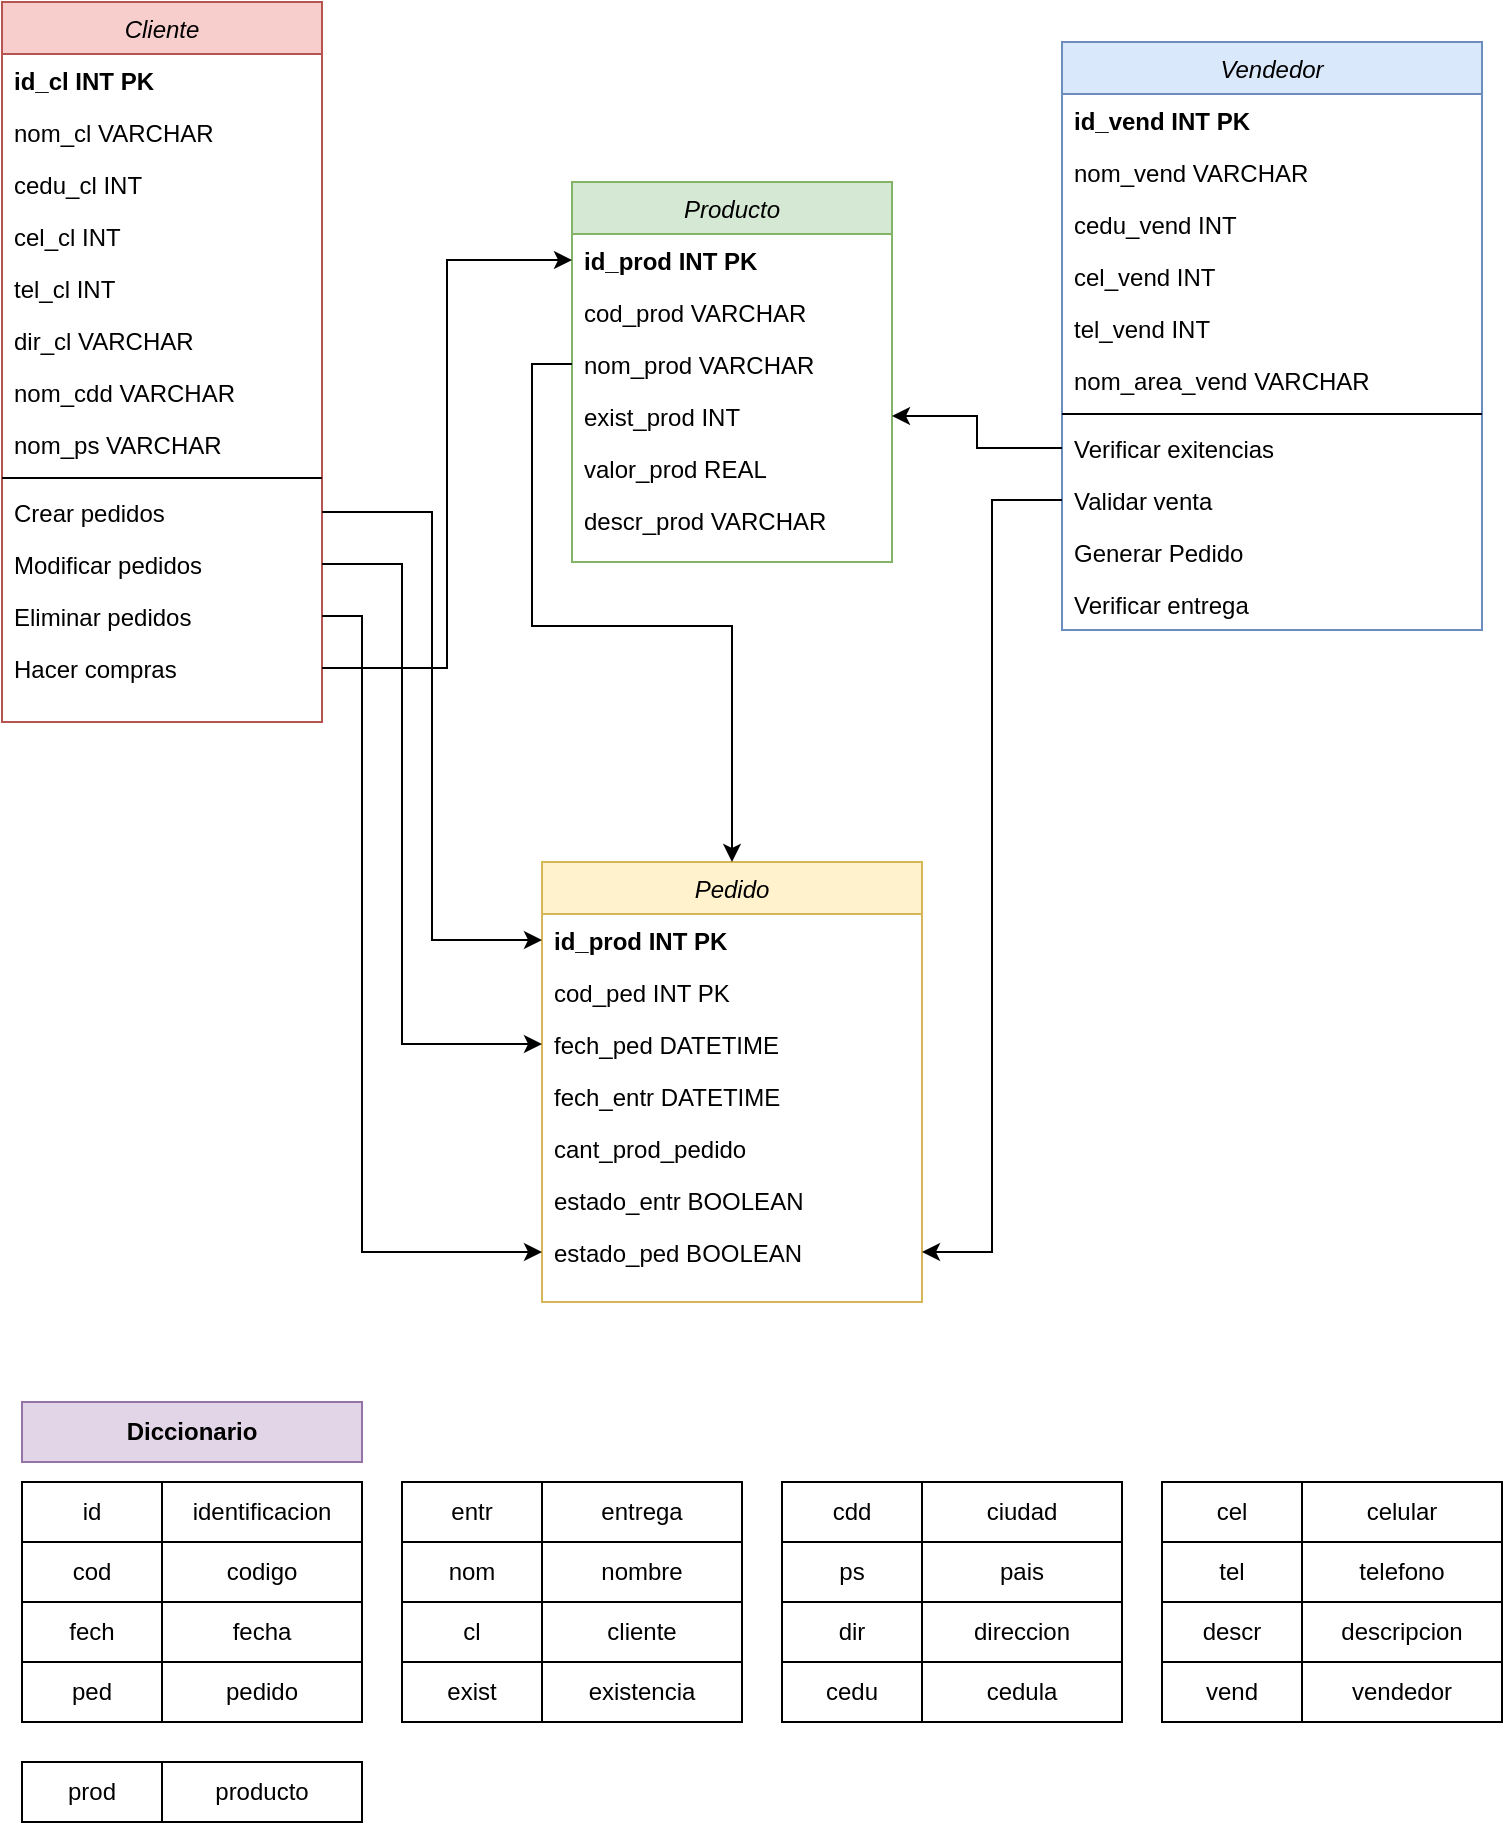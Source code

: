 <mxfile version="20.4.0" type="github">
  <diagram id="C5RBs43oDa-KdzZeNtuy" name="Page-1">
    <mxGraphModel dx="1102" dy="614" grid="1" gridSize="10" guides="1" tooltips="1" connect="1" arrows="1" fold="1" page="1" pageScale="1" pageWidth="827" pageHeight="1169" math="0" shadow="0">
      <root>
        <mxCell id="WIyWlLk6GJQsqaUBKTNV-0" />
        <mxCell id="WIyWlLk6GJQsqaUBKTNV-1" parent="WIyWlLk6GJQsqaUBKTNV-0" />
        <mxCell id="zkfFHV4jXpPFQw0GAbJ--17" value="Cliente" style="swimlane;fontStyle=2;align=center;verticalAlign=top;childLayout=stackLayout;horizontal=1;startSize=26;horizontalStack=0;resizeParent=1;resizeLast=0;collapsible=1;marginBottom=0;rounded=0;shadow=0;strokeWidth=1;fillColor=#f8cecc;strokeColor=#b85450;" parent="WIyWlLk6GJQsqaUBKTNV-1" vertex="1">
          <mxGeometry x="40" y="90" width="160" height="360" as="geometry">
            <mxRectangle x="550" y="140" width="160" height="26" as="alternateBounds" />
          </mxGeometry>
        </mxCell>
        <mxCell id="zkfFHV4jXpPFQw0GAbJ--18" value="id_cl INT PK" style="text;align=left;verticalAlign=top;spacingLeft=4;spacingRight=4;overflow=hidden;rotatable=0;points=[[0,0.5],[1,0.5]];portConstraint=eastwest;fontStyle=1" parent="zkfFHV4jXpPFQw0GAbJ--17" vertex="1">
          <mxGeometry y="26" width="160" height="26" as="geometry" />
        </mxCell>
        <mxCell id="zkfFHV4jXpPFQw0GAbJ--19" value="nom_cl VARCHAR" style="text;align=left;verticalAlign=top;spacingLeft=4;spacingRight=4;overflow=hidden;rotatable=0;points=[[0,0.5],[1,0.5]];portConstraint=eastwest;rounded=0;shadow=0;html=0;" parent="zkfFHV4jXpPFQw0GAbJ--17" vertex="1">
          <mxGeometry y="52" width="160" height="26" as="geometry" />
        </mxCell>
        <mxCell id="NU6iQeIx0yjP6UdHjx9D-26" value="cedu_cl INT " style="text;align=left;verticalAlign=top;spacingLeft=4;spacingRight=4;overflow=hidden;rotatable=0;points=[[0,0.5],[1,0.5]];portConstraint=eastwest;rounded=0;shadow=0;html=0;" vertex="1" parent="zkfFHV4jXpPFQw0GAbJ--17">
          <mxGeometry y="78" width="160" height="26" as="geometry" />
        </mxCell>
        <mxCell id="NU6iQeIx0yjP6UdHjx9D-25" value="cel_cl INT" style="text;align=left;verticalAlign=top;spacingLeft=4;spacingRight=4;overflow=hidden;rotatable=0;points=[[0,0.5],[1,0.5]];portConstraint=eastwest;rounded=0;shadow=0;html=0;" vertex="1" parent="zkfFHV4jXpPFQw0GAbJ--17">
          <mxGeometry y="104" width="160" height="26" as="geometry" />
        </mxCell>
        <mxCell id="NU6iQeIx0yjP6UdHjx9D-27" value="tel_cl INT " style="text;align=left;verticalAlign=top;spacingLeft=4;spacingRight=4;overflow=hidden;rotatable=0;points=[[0,0.5],[1,0.5]];portConstraint=eastwest;rounded=0;shadow=0;html=0;" vertex="1" parent="zkfFHV4jXpPFQw0GAbJ--17">
          <mxGeometry y="130" width="160" height="26" as="geometry" />
        </mxCell>
        <mxCell id="NU6iQeIx0yjP6UdHjx9D-30" value="dir_cl VARCHAR" style="text;align=left;verticalAlign=top;spacingLeft=4;spacingRight=4;overflow=hidden;rotatable=0;points=[[0,0.5],[1,0.5]];portConstraint=eastwest;rounded=0;shadow=0;html=0;" vertex="1" parent="zkfFHV4jXpPFQw0GAbJ--17">
          <mxGeometry y="156" width="160" height="26" as="geometry" />
        </mxCell>
        <mxCell id="NU6iQeIx0yjP6UdHjx9D-28" value="nom_cdd VARCHAR" style="text;align=left;verticalAlign=top;spacingLeft=4;spacingRight=4;overflow=hidden;rotatable=0;points=[[0,0.5],[1,0.5]];portConstraint=eastwest;rounded=0;shadow=0;html=0;" vertex="1" parent="zkfFHV4jXpPFQw0GAbJ--17">
          <mxGeometry y="182" width="160" height="26" as="geometry" />
        </mxCell>
        <mxCell id="NU6iQeIx0yjP6UdHjx9D-29" value="nom_ps VARCHAR" style="text;align=left;verticalAlign=top;spacingLeft=4;spacingRight=4;overflow=hidden;rotatable=0;points=[[0,0.5],[1,0.5]];portConstraint=eastwest;rounded=0;shadow=0;html=0;" vertex="1" parent="zkfFHV4jXpPFQw0GAbJ--17">
          <mxGeometry y="208" width="160" height="26" as="geometry" />
        </mxCell>
        <mxCell id="zkfFHV4jXpPFQw0GAbJ--23" value="" style="line;html=1;strokeWidth=1;align=left;verticalAlign=middle;spacingTop=-1;spacingLeft=3;spacingRight=3;rotatable=0;labelPosition=right;points=[];portConstraint=eastwest;" parent="zkfFHV4jXpPFQw0GAbJ--17" vertex="1">
          <mxGeometry y="234" width="160" height="8" as="geometry" />
        </mxCell>
        <mxCell id="zkfFHV4jXpPFQw0GAbJ--25" value="Crear pedidos" style="text;align=left;verticalAlign=top;spacingLeft=4;spacingRight=4;overflow=hidden;rotatable=0;points=[[0,0.5],[1,0.5]];portConstraint=eastwest;" parent="zkfFHV4jXpPFQw0GAbJ--17" vertex="1">
          <mxGeometry y="242" width="160" height="26" as="geometry" />
        </mxCell>
        <mxCell id="NU6iQeIx0yjP6UdHjx9D-36" value="Modificar pedidos" style="text;align=left;verticalAlign=top;spacingLeft=4;spacingRight=4;overflow=hidden;rotatable=0;points=[[0,0.5],[1,0.5]];portConstraint=eastwest;" vertex="1" parent="zkfFHV4jXpPFQw0GAbJ--17">
          <mxGeometry y="268" width="160" height="26" as="geometry" />
        </mxCell>
        <mxCell id="NU6iQeIx0yjP6UdHjx9D-37" value="Eliminar pedidos" style="text;align=left;verticalAlign=top;spacingLeft=4;spacingRight=4;overflow=hidden;rotatable=0;points=[[0,0.5],[1,0.5]];portConstraint=eastwest;" vertex="1" parent="zkfFHV4jXpPFQw0GAbJ--17">
          <mxGeometry y="294" width="160" height="26" as="geometry" />
        </mxCell>
        <mxCell id="NU6iQeIx0yjP6UdHjx9D-39" value="Hacer compras" style="text;align=left;verticalAlign=top;spacingLeft=4;spacingRight=4;overflow=hidden;rotatable=0;points=[[0,0.5],[1,0.5]];portConstraint=eastwest;" vertex="1" parent="zkfFHV4jXpPFQw0GAbJ--17">
          <mxGeometry y="320" width="160" height="26" as="geometry" />
        </mxCell>
        <mxCell id="NU6iQeIx0yjP6UdHjx9D-0" value="Pedido" style="swimlane;fontStyle=2;align=center;verticalAlign=top;childLayout=stackLayout;horizontal=1;startSize=26;horizontalStack=0;resizeParent=1;resizeLast=0;collapsible=1;marginBottom=0;rounded=0;shadow=0;strokeWidth=1;fillColor=#fff2cc;strokeColor=#d6b656;" vertex="1" parent="WIyWlLk6GJQsqaUBKTNV-1">
          <mxGeometry x="310" y="520" width="190" height="220" as="geometry">
            <mxRectangle x="230" y="140" width="160" height="26" as="alternateBounds" />
          </mxGeometry>
        </mxCell>
        <mxCell id="NU6iQeIx0yjP6UdHjx9D-32" value="id_prod INT PK " style="text;align=left;verticalAlign=top;spacingLeft=4;spacingRight=4;overflow=hidden;rotatable=0;points=[[0,0.5],[1,0.5]];portConstraint=eastwest;fontStyle=1" vertex="1" parent="NU6iQeIx0yjP6UdHjx9D-0">
          <mxGeometry y="26" width="190" height="26" as="geometry" />
        </mxCell>
        <mxCell id="NU6iQeIx0yjP6UdHjx9D-1" value="cod_ped INT PK" style="text;align=left;verticalAlign=top;spacingLeft=4;spacingRight=4;overflow=hidden;rotatable=0;points=[[0,0.5],[1,0.5]];portConstraint=eastwest;" vertex="1" parent="NU6iQeIx0yjP6UdHjx9D-0">
          <mxGeometry y="52" width="190" height="26" as="geometry" />
        </mxCell>
        <mxCell id="NU6iQeIx0yjP6UdHjx9D-2" value="fech_ped DATETIME" style="text;align=left;verticalAlign=top;spacingLeft=4;spacingRight=4;overflow=hidden;rotatable=0;points=[[0,0.5],[1,0.5]];portConstraint=eastwest;rounded=0;shadow=0;html=0;" vertex="1" parent="NU6iQeIx0yjP6UdHjx9D-0">
          <mxGeometry y="78" width="190" height="26" as="geometry" />
        </mxCell>
        <mxCell id="NU6iQeIx0yjP6UdHjx9D-31" value="fech_entr DATETIME" style="text;align=left;verticalAlign=top;spacingLeft=4;spacingRight=4;overflow=hidden;rotatable=0;points=[[0,0.5],[1,0.5]];portConstraint=eastwest;rounded=0;shadow=0;html=0;" vertex="1" parent="NU6iQeIx0yjP6UdHjx9D-0">
          <mxGeometry y="104" width="190" height="26" as="geometry" />
        </mxCell>
        <mxCell id="NU6iQeIx0yjP6UdHjx9D-34" value="cant_prod_pedido" style="text;align=left;verticalAlign=top;spacingLeft=4;spacingRight=4;overflow=hidden;rotatable=0;points=[[0,0.5],[1,0.5]];portConstraint=eastwest;rounded=0;shadow=0;html=0;" vertex="1" parent="NU6iQeIx0yjP6UdHjx9D-0">
          <mxGeometry y="130" width="190" height="26" as="geometry" />
        </mxCell>
        <mxCell id="NU6iQeIx0yjP6UdHjx9D-35" value="estado_entr BOOLEAN" style="text;align=left;verticalAlign=top;spacingLeft=4;spacingRight=4;overflow=hidden;rotatable=0;points=[[0,0.5],[1,0.5]];portConstraint=eastwest;rounded=0;shadow=0;html=0;" vertex="1" parent="NU6iQeIx0yjP6UdHjx9D-0">
          <mxGeometry y="156" width="190" height="26" as="geometry" />
        </mxCell>
        <mxCell id="NU6iQeIx0yjP6UdHjx9D-3" value="estado_ped BOOLEAN" style="text;align=left;verticalAlign=top;spacingLeft=4;spacingRight=4;overflow=hidden;rotatable=0;points=[[0,0.5],[1,0.5]];portConstraint=eastwest;rounded=0;shadow=0;html=0;" vertex="1" parent="NU6iQeIx0yjP6UdHjx9D-0">
          <mxGeometry y="182" width="190" height="26" as="geometry" />
        </mxCell>
        <mxCell id="NU6iQeIx0yjP6UdHjx9D-6" value="Vendedor" style="swimlane;fontStyle=2;align=center;verticalAlign=top;childLayout=stackLayout;horizontal=1;startSize=26;horizontalStack=0;resizeParent=1;resizeLast=0;collapsible=1;marginBottom=0;rounded=0;shadow=0;strokeWidth=1;fillColor=#dae8fc;strokeColor=#6c8ebf;" vertex="1" parent="WIyWlLk6GJQsqaUBKTNV-1">
          <mxGeometry x="570" y="110" width="210" height="294" as="geometry">
            <mxRectangle x="550" y="140" width="160" height="26" as="alternateBounds" />
          </mxGeometry>
        </mxCell>
        <mxCell id="NU6iQeIx0yjP6UdHjx9D-7" value="id_vend INT PK" style="text;align=left;verticalAlign=top;spacingLeft=4;spacingRight=4;overflow=hidden;rotatable=0;points=[[0,0.5],[1,0.5]];portConstraint=eastwest;fontStyle=1" vertex="1" parent="NU6iQeIx0yjP6UdHjx9D-6">
          <mxGeometry y="26" width="210" height="26" as="geometry" />
        </mxCell>
        <mxCell id="NU6iQeIx0yjP6UdHjx9D-24" value="nom_vend VARCHAR" style="text;align=left;verticalAlign=top;spacingLeft=4;spacingRight=4;overflow=hidden;rotatable=0;points=[[0,0.5],[1,0.5]];portConstraint=eastwest;rounded=0;shadow=0;html=0;" vertex="1" parent="NU6iQeIx0yjP6UdHjx9D-6">
          <mxGeometry y="52" width="210" height="26" as="geometry" />
        </mxCell>
        <mxCell id="NU6iQeIx0yjP6UdHjx9D-8" value="cedu_vend INT " style="text;align=left;verticalAlign=top;spacingLeft=4;spacingRight=4;overflow=hidden;rotatable=0;points=[[0,0.5],[1,0.5]];portConstraint=eastwest;rounded=0;shadow=0;html=0;" vertex="1" parent="NU6iQeIx0yjP6UdHjx9D-6">
          <mxGeometry y="78" width="210" height="26" as="geometry" />
        </mxCell>
        <mxCell id="NU6iQeIx0yjP6UdHjx9D-9" value="cel_vend INT" style="text;align=left;verticalAlign=top;spacingLeft=4;spacingRight=4;overflow=hidden;rotatable=0;points=[[0,0.5],[1,0.5]];portConstraint=eastwest;rounded=0;shadow=0;html=0;" vertex="1" parent="NU6iQeIx0yjP6UdHjx9D-6">
          <mxGeometry y="104" width="210" height="26" as="geometry" />
        </mxCell>
        <mxCell id="NU6iQeIx0yjP6UdHjx9D-10" value="tel_vend INT " style="text;align=left;verticalAlign=top;spacingLeft=4;spacingRight=4;overflow=hidden;rotatable=0;points=[[0,0.5],[1,0.5]];portConstraint=eastwest;rounded=0;shadow=0;html=0;" vertex="1" parent="NU6iQeIx0yjP6UdHjx9D-6">
          <mxGeometry y="130" width="210" height="26" as="geometry" />
        </mxCell>
        <mxCell id="NU6iQeIx0yjP6UdHjx9D-11" value="nom_area_vend VARCHAR" style="text;align=left;verticalAlign=top;spacingLeft=4;spacingRight=4;overflow=hidden;rotatable=0;points=[[0,0.5],[1,0.5]];portConstraint=eastwest;rounded=0;shadow=0;html=0;" vertex="1" parent="NU6iQeIx0yjP6UdHjx9D-6">
          <mxGeometry y="156" width="210" height="26" as="geometry" />
        </mxCell>
        <mxCell id="NU6iQeIx0yjP6UdHjx9D-12" value="" style="line;html=1;strokeWidth=1;align=left;verticalAlign=middle;spacingTop=-1;spacingLeft=3;spacingRight=3;rotatable=0;labelPosition=right;points=[];portConstraint=eastwest;" vertex="1" parent="NU6iQeIx0yjP6UdHjx9D-6">
          <mxGeometry y="182" width="210" height="8" as="geometry" />
        </mxCell>
        <mxCell id="NU6iQeIx0yjP6UdHjx9D-43" value="Verificar exitencias" style="text;align=left;verticalAlign=top;spacingLeft=4;spacingRight=4;overflow=hidden;rotatable=0;points=[[0,0.5],[1,0.5]];portConstraint=eastwest;" vertex="1" parent="NU6iQeIx0yjP6UdHjx9D-6">
          <mxGeometry y="190" width="210" height="26" as="geometry" />
        </mxCell>
        <mxCell id="NU6iQeIx0yjP6UdHjx9D-13" value="Validar venta" style="text;align=left;verticalAlign=top;spacingLeft=4;spacingRight=4;overflow=hidden;rotatable=0;points=[[0,0.5],[1,0.5]];portConstraint=eastwest;" vertex="1" parent="NU6iQeIx0yjP6UdHjx9D-6">
          <mxGeometry y="216" width="210" height="26" as="geometry" />
        </mxCell>
        <mxCell id="NU6iQeIx0yjP6UdHjx9D-14" value="Generar Pedido" style="text;align=left;verticalAlign=top;spacingLeft=4;spacingRight=4;overflow=hidden;rotatable=0;points=[[0,0.5],[1,0.5]];portConstraint=eastwest;" vertex="1" parent="NU6iQeIx0yjP6UdHjx9D-6">
          <mxGeometry y="242" width="210" height="26" as="geometry" />
        </mxCell>
        <mxCell id="NU6iQeIx0yjP6UdHjx9D-42" value="Verificar entrega" style="text;align=left;verticalAlign=top;spacingLeft=4;spacingRight=4;overflow=hidden;rotatable=0;points=[[0,0.5],[1,0.5]];portConstraint=eastwest;" vertex="1" parent="NU6iQeIx0yjP6UdHjx9D-6">
          <mxGeometry y="268" width="210" height="26" as="geometry" />
        </mxCell>
        <mxCell id="NU6iQeIx0yjP6UdHjx9D-15" value="Producto" style="swimlane;fontStyle=2;align=center;verticalAlign=top;childLayout=stackLayout;horizontal=1;startSize=26;horizontalStack=0;resizeParent=1;resizeLast=0;collapsible=1;marginBottom=0;rounded=0;shadow=0;strokeWidth=1;fillColor=#d5e8d4;strokeColor=#82b366;" vertex="1" parent="WIyWlLk6GJQsqaUBKTNV-1">
          <mxGeometry x="325" y="180" width="160" height="190" as="geometry">
            <mxRectangle x="550" y="140" width="160" height="26" as="alternateBounds" />
          </mxGeometry>
        </mxCell>
        <mxCell id="NU6iQeIx0yjP6UdHjx9D-16" value="id_prod INT PK " style="text;align=left;verticalAlign=top;spacingLeft=4;spacingRight=4;overflow=hidden;rotatable=0;points=[[0,0.5],[1,0.5]];portConstraint=eastwest;fontStyle=1" vertex="1" parent="NU6iQeIx0yjP6UdHjx9D-15">
          <mxGeometry y="26" width="160" height="26" as="geometry" />
        </mxCell>
        <mxCell id="NU6iQeIx0yjP6UdHjx9D-17" value="cod_prod VARCHAR" style="text;align=left;verticalAlign=top;spacingLeft=4;spacingRight=4;overflow=hidden;rotatable=0;points=[[0,0.5],[1,0.5]];portConstraint=eastwest;rounded=0;shadow=0;html=0;" vertex="1" parent="NU6iQeIx0yjP6UdHjx9D-15">
          <mxGeometry y="52" width="160" height="26" as="geometry" />
        </mxCell>
        <mxCell id="NU6iQeIx0yjP6UdHjx9D-18" value="nom_prod VARCHAR" style="text;align=left;verticalAlign=top;spacingLeft=4;spacingRight=4;overflow=hidden;rotatable=0;points=[[0,0.5],[1,0.5]];portConstraint=eastwest;rounded=0;shadow=0;html=0;" vertex="1" parent="NU6iQeIx0yjP6UdHjx9D-15">
          <mxGeometry y="78" width="160" height="26" as="geometry" />
        </mxCell>
        <mxCell id="NU6iQeIx0yjP6UdHjx9D-44" value="exist_prod INT" style="text;align=left;verticalAlign=top;spacingLeft=4;spacingRight=4;overflow=hidden;rotatable=0;points=[[0,0.5],[1,0.5]];portConstraint=eastwest;rounded=0;shadow=0;html=0;" vertex="1" parent="NU6iQeIx0yjP6UdHjx9D-15">
          <mxGeometry y="104" width="160" height="26" as="geometry" />
        </mxCell>
        <mxCell id="NU6iQeIx0yjP6UdHjx9D-19" value="valor_prod REAL" style="text;align=left;verticalAlign=top;spacingLeft=4;spacingRight=4;overflow=hidden;rotatable=0;points=[[0,0.5],[1,0.5]];portConstraint=eastwest;rounded=0;shadow=0;html=0;" vertex="1" parent="NU6iQeIx0yjP6UdHjx9D-15">
          <mxGeometry y="130" width="160" height="26" as="geometry" />
        </mxCell>
        <mxCell id="NU6iQeIx0yjP6UdHjx9D-33" value="descr_prod VARCHAR" style="text;align=left;verticalAlign=top;spacingLeft=4;spacingRight=4;overflow=hidden;rotatable=0;points=[[0,0.5],[1,0.5]];portConstraint=eastwest;rounded=0;shadow=0;html=0;" vertex="1" parent="NU6iQeIx0yjP6UdHjx9D-15">
          <mxGeometry y="156" width="160" height="26" as="geometry" />
        </mxCell>
        <mxCell id="NU6iQeIx0yjP6UdHjx9D-45" style="edgeStyle=orthogonalEdgeStyle;rounded=0;orthogonalLoop=1;jettySize=auto;html=1;entryX=0;entryY=0.5;entryDx=0;entryDy=0;" edge="1" parent="WIyWlLk6GJQsqaUBKTNV-1" source="zkfFHV4jXpPFQw0GAbJ--25" target="NU6iQeIx0yjP6UdHjx9D-32">
          <mxGeometry relative="1" as="geometry" />
        </mxCell>
        <mxCell id="NU6iQeIx0yjP6UdHjx9D-46" style="edgeStyle=orthogonalEdgeStyle;rounded=0;orthogonalLoop=1;jettySize=auto;html=1;" edge="1" parent="WIyWlLk6GJQsqaUBKTNV-1" source="NU6iQeIx0yjP6UdHjx9D-36" target="NU6iQeIx0yjP6UdHjx9D-2">
          <mxGeometry relative="1" as="geometry">
            <Array as="points">
              <mxPoint x="240" y="371" />
              <mxPoint x="240" y="611" />
            </Array>
          </mxGeometry>
        </mxCell>
        <mxCell id="NU6iQeIx0yjP6UdHjx9D-47" style="edgeStyle=orthogonalEdgeStyle;rounded=0;orthogonalLoop=1;jettySize=auto;html=1;entryX=0;entryY=0.5;entryDx=0;entryDy=0;" edge="1" parent="WIyWlLk6GJQsqaUBKTNV-1" source="NU6iQeIx0yjP6UdHjx9D-39" target="NU6iQeIx0yjP6UdHjx9D-16">
          <mxGeometry relative="1" as="geometry" />
        </mxCell>
        <mxCell id="NU6iQeIx0yjP6UdHjx9D-48" style="edgeStyle=orthogonalEdgeStyle;rounded=0;orthogonalLoop=1;jettySize=auto;html=1;entryX=0;entryY=0.5;entryDx=0;entryDy=0;" edge="1" parent="WIyWlLk6GJQsqaUBKTNV-1" source="NU6iQeIx0yjP6UdHjx9D-37" target="NU6iQeIx0yjP6UdHjx9D-3">
          <mxGeometry relative="1" as="geometry">
            <Array as="points">
              <mxPoint x="220" y="397" />
              <mxPoint x="220" y="715" />
            </Array>
          </mxGeometry>
        </mxCell>
        <mxCell id="NU6iQeIx0yjP6UdHjx9D-50" style="edgeStyle=orthogonalEdgeStyle;rounded=0;orthogonalLoop=1;jettySize=auto;html=1;entryX=1;entryY=0.5;entryDx=0;entryDy=0;" edge="1" parent="WIyWlLk6GJQsqaUBKTNV-1" source="NU6iQeIx0yjP6UdHjx9D-43" target="NU6iQeIx0yjP6UdHjx9D-44">
          <mxGeometry relative="1" as="geometry" />
        </mxCell>
        <mxCell id="NU6iQeIx0yjP6UdHjx9D-51" style="edgeStyle=orthogonalEdgeStyle;rounded=0;orthogonalLoop=1;jettySize=auto;html=1;entryX=1;entryY=0.5;entryDx=0;entryDy=0;" edge="1" parent="WIyWlLk6GJQsqaUBKTNV-1" source="NU6iQeIx0yjP6UdHjx9D-13" target="NU6iQeIx0yjP6UdHjx9D-3">
          <mxGeometry relative="1" as="geometry" />
        </mxCell>
        <mxCell id="NU6iQeIx0yjP6UdHjx9D-53" style="edgeStyle=orthogonalEdgeStyle;rounded=0;orthogonalLoop=1;jettySize=auto;html=1;entryX=0.5;entryY=0;entryDx=0;entryDy=0;" edge="1" parent="WIyWlLk6GJQsqaUBKTNV-1" source="NU6iQeIx0yjP6UdHjx9D-18" target="NU6iQeIx0yjP6UdHjx9D-0">
          <mxGeometry relative="1" as="geometry" />
        </mxCell>
        <mxCell id="NU6iQeIx0yjP6UdHjx9D-54" value="&lt;b&gt;Diccionario&lt;/b&gt;" style="rounded=0;whiteSpace=wrap;html=1;fillColor=#e1d5e7;strokeColor=#9673a6;" vertex="1" parent="WIyWlLk6GJQsqaUBKTNV-1">
          <mxGeometry x="50" y="790" width="170" height="30" as="geometry" />
        </mxCell>
        <mxCell id="NU6iQeIx0yjP6UdHjx9D-56" value="id" style="rounded=0;whiteSpace=wrap;html=1;" vertex="1" parent="WIyWlLk6GJQsqaUBKTNV-1">
          <mxGeometry x="50" y="830" width="70" height="30" as="geometry" />
        </mxCell>
        <mxCell id="NU6iQeIx0yjP6UdHjx9D-57" value="identificacion" style="rounded=0;whiteSpace=wrap;html=1;" vertex="1" parent="WIyWlLk6GJQsqaUBKTNV-1">
          <mxGeometry x="120" y="830" width="100" height="30" as="geometry" />
        </mxCell>
        <mxCell id="NU6iQeIx0yjP6UdHjx9D-58" value="cod" style="rounded=0;whiteSpace=wrap;html=1;" vertex="1" parent="WIyWlLk6GJQsqaUBKTNV-1">
          <mxGeometry x="50" y="860" width="70" height="30" as="geometry" />
        </mxCell>
        <mxCell id="NU6iQeIx0yjP6UdHjx9D-59" value="codigo" style="rounded=0;whiteSpace=wrap;html=1;" vertex="1" parent="WIyWlLk6GJQsqaUBKTNV-1">
          <mxGeometry x="120" y="860" width="100" height="30" as="geometry" />
        </mxCell>
        <mxCell id="NU6iQeIx0yjP6UdHjx9D-60" value="fech" style="rounded=0;whiteSpace=wrap;html=1;" vertex="1" parent="WIyWlLk6GJQsqaUBKTNV-1">
          <mxGeometry x="50" y="890" width="70" height="30" as="geometry" />
        </mxCell>
        <mxCell id="NU6iQeIx0yjP6UdHjx9D-61" value="fecha" style="rounded=0;whiteSpace=wrap;html=1;" vertex="1" parent="WIyWlLk6GJQsqaUBKTNV-1">
          <mxGeometry x="120" y="890" width="100" height="30" as="geometry" />
        </mxCell>
        <mxCell id="NU6iQeIx0yjP6UdHjx9D-62" value="ped" style="rounded=0;whiteSpace=wrap;html=1;" vertex="1" parent="WIyWlLk6GJQsqaUBKTNV-1">
          <mxGeometry x="50" y="920" width="70" height="30" as="geometry" />
        </mxCell>
        <mxCell id="NU6iQeIx0yjP6UdHjx9D-63" value="pedido" style="rounded=0;whiteSpace=wrap;html=1;" vertex="1" parent="WIyWlLk6GJQsqaUBKTNV-1">
          <mxGeometry x="120" y="920" width="100" height="30" as="geometry" />
        </mxCell>
        <mxCell id="NU6iQeIx0yjP6UdHjx9D-64" value="entr" style="rounded=0;whiteSpace=wrap;html=1;" vertex="1" parent="WIyWlLk6GJQsqaUBKTNV-1">
          <mxGeometry x="240" y="830" width="70" height="30" as="geometry" />
        </mxCell>
        <mxCell id="NU6iQeIx0yjP6UdHjx9D-65" value="entrega" style="rounded=0;whiteSpace=wrap;html=1;" vertex="1" parent="WIyWlLk6GJQsqaUBKTNV-1">
          <mxGeometry x="310" y="830" width="100" height="30" as="geometry" />
        </mxCell>
        <mxCell id="NU6iQeIx0yjP6UdHjx9D-66" value="nom" style="rounded=0;whiteSpace=wrap;html=1;" vertex="1" parent="WIyWlLk6GJQsqaUBKTNV-1">
          <mxGeometry x="240" y="860" width="70" height="30" as="geometry" />
        </mxCell>
        <mxCell id="NU6iQeIx0yjP6UdHjx9D-67" value="nombre" style="rounded=0;whiteSpace=wrap;html=1;" vertex="1" parent="WIyWlLk6GJQsqaUBKTNV-1">
          <mxGeometry x="310" y="860" width="100" height="30" as="geometry" />
        </mxCell>
        <mxCell id="NU6iQeIx0yjP6UdHjx9D-68" value="cl" style="rounded=0;whiteSpace=wrap;html=1;" vertex="1" parent="WIyWlLk6GJQsqaUBKTNV-1">
          <mxGeometry x="240" y="890" width="70" height="30" as="geometry" />
        </mxCell>
        <mxCell id="NU6iQeIx0yjP6UdHjx9D-69" value="cliente" style="rounded=0;whiteSpace=wrap;html=1;" vertex="1" parent="WIyWlLk6GJQsqaUBKTNV-1">
          <mxGeometry x="310" y="890" width="100" height="30" as="geometry" />
        </mxCell>
        <mxCell id="NU6iQeIx0yjP6UdHjx9D-70" value="exist" style="rounded=0;whiteSpace=wrap;html=1;" vertex="1" parent="WIyWlLk6GJQsqaUBKTNV-1">
          <mxGeometry x="240" y="920" width="70" height="30" as="geometry" />
        </mxCell>
        <mxCell id="NU6iQeIx0yjP6UdHjx9D-71" value="existencia" style="rounded=0;whiteSpace=wrap;html=1;" vertex="1" parent="WIyWlLk6GJQsqaUBKTNV-1">
          <mxGeometry x="310" y="920" width="100" height="30" as="geometry" />
        </mxCell>
        <mxCell id="NU6iQeIx0yjP6UdHjx9D-72" value="cdd" style="rounded=0;whiteSpace=wrap;html=1;" vertex="1" parent="WIyWlLk6GJQsqaUBKTNV-1">
          <mxGeometry x="430" y="830" width="70" height="30" as="geometry" />
        </mxCell>
        <mxCell id="NU6iQeIx0yjP6UdHjx9D-73" value="ciudad" style="rounded=0;whiteSpace=wrap;html=1;" vertex="1" parent="WIyWlLk6GJQsqaUBKTNV-1">
          <mxGeometry x="500" y="830" width="100" height="30" as="geometry" />
        </mxCell>
        <mxCell id="NU6iQeIx0yjP6UdHjx9D-74" value="ps" style="rounded=0;whiteSpace=wrap;html=1;" vertex="1" parent="WIyWlLk6GJQsqaUBKTNV-1">
          <mxGeometry x="430" y="860" width="70" height="30" as="geometry" />
        </mxCell>
        <mxCell id="NU6iQeIx0yjP6UdHjx9D-75" value="pais" style="rounded=0;whiteSpace=wrap;html=1;" vertex="1" parent="WIyWlLk6GJQsqaUBKTNV-1">
          <mxGeometry x="500" y="860" width="100" height="30" as="geometry" />
        </mxCell>
        <mxCell id="NU6iQeIx0yjP6UdHjx9D-76" value="dir" style="rounded=0;whiteSpace=wrap;html=1;" vertex="1" parent="WIyWlLk6GJQsqaUBKTNV-1">
          <mxGeometry x="430" y="890" width="70" height="30" as="geometry" />
        </mxCell>
        <mxCell id="NU6iQeIx0yjP6UdHjx9D-77" value="direccion" style="rounded=0;whiteSpace=wrap;html=1;" vertex="1" parent="WIyWlLk6GJQsqaUBKTNV-1">
          <mxGeometry x="500" y="890" width="100" height="30" as="geometry" />
        </mxCell>
        <mxCell id="NU6iQeIx0yjP6UdHjx9D-78" value="cedu" style="rounded=0;whiteSpace=wrap;html=1;" vertex="1" parent="WIyWlLk6GJQsqaUBKTNV-1">
          <mxGeometry x="430" y="920" width="70" height="30" as="geometry" />
        </mxCell>
        <mxCell id="NU6iQeIx0yjP6UdHjx9D-79" value="cedula" style="rounded=0;whiteSpace=wrap;html=1;" vertex="1" parent="WIyWlLk6GJQsqaUBKTNV-1">
          <mxGeometry x="500" y="920" width="100" height="30" as="geometry" />
        </mxCell>
        <mxCell id="NU6iQeIx0yjP6UdHjx9D-88" value="cel" style="rounded=0;whiteSpace=wrap;html=1;" vertex="1" parent="WIyWlLk6GJQsqaUBKTNV-1">
          <mxGeometry x="620" y="830" width="70" height="30" as="geometry" />
        </mxCell>
        <mxCell id="NU6iQeIx0yjP6UdHjx9D-89" value="celular" style="rounded=0;whiteSpace=wrap;html=1;" vertex="1" parent="WIyWlLk6GJQsqaUBKTNV-1">
          <mxGeometry x="690" y="830" width="100" height="30" as="geometry" />
        </mxCell>
        <mxCell id="NU6iQeIx0yjP6UdHjx9D-90" value="tel" style="rounded=0;whiteSpace=wrap;html=1;" vertex="1" parent="WIyWlLk6GJQsqaUBKTNV-1">
          <mxGeometry x="620" y="860" width="70" height="30" as="geometry" />
        </mxCell>
        <mxCell id="NU6iQeIx0yjP6UdHjx9D-91" value="telefono" style="rounded=0;whiteSpace=wrap;html=1;" vertex="1" parent="WIyWlLk6GJQsqaUBKTNV-1">
          <mxGeometry x="690" y="860" width="100" height="30" as="geometry" />
        </mxCell>
        <mxCell id="NU6iQeIx0yjP6UdHjx9D-92" value="descr" style="rounded=0;whiteSpace=wrap;html=1;" vertex="1" parent="WIyWlLk6GJQsqaUBKTNV-1">
          <mxGeometry x="620" y="890" width="70" height="30" as="geometry" />
        </mxCell>
        <mxCell id="NU6iQeIx0yjP6UdHjx9D-93" value="descripcion" style="rounded=0;whiteSpace=wrap;html=1;" vertex="1" parent="WIyWlLk6GJQsqaUBKTNV-1">
          <mxGeometry x="690" y="890" width="100" height="30" as="geometry" />
        </mxCell>
        <mxCell id="NU6iQeIx0yjP6UdHjx9D-94" value="vend" style="rounded=0;whiteSpace=wrap;html=1;" vertex="1" parent="WIyWlLk6GJQsqaUBKTNV-1">
          <mxGeometry x="620" y="920" width="70" height="30" as="geometry" />
        </mxCell>
        <mxCell id="NU6iQeIx0yjP6UdHjx9D-95" value="vendedor" style="rounded=0;whiteSpace=wrap;html=1;" vertex="1" parent="WIyWlLk6GJQsqaUBKTNV-1">
          <mxGeometry x="690" y="920" width="100" height="30" as="geometry" />
        </mxCell>
        <mxCell id="NU6iQeIx0yjP6UdHjx9D-96" value="prod" style="rounded=0;whiteSpace=wrap;html=1;" vertex="1" parent="WIyWlLk6GJQsqaUBKTNV-1">
          <mxGeometry x="50" y="970" width="70" height="30" as="geometry" />
        </mxCell>
        <mxCell id="NU6iQeIx0yjP6UdHjx9D-97" value="producto" style="rounded=0;whiteSpace=wrap;html=1;" vertex="1" parent="WIyWlLk6GJQsqaUBKTNV-1">
          <mxGeometry x="120" y="970" width="100" height="30" as="geometry" />
        </mxCell>
      </root>
    </mxGraphModel>
  </diagram>
</mxfile>
